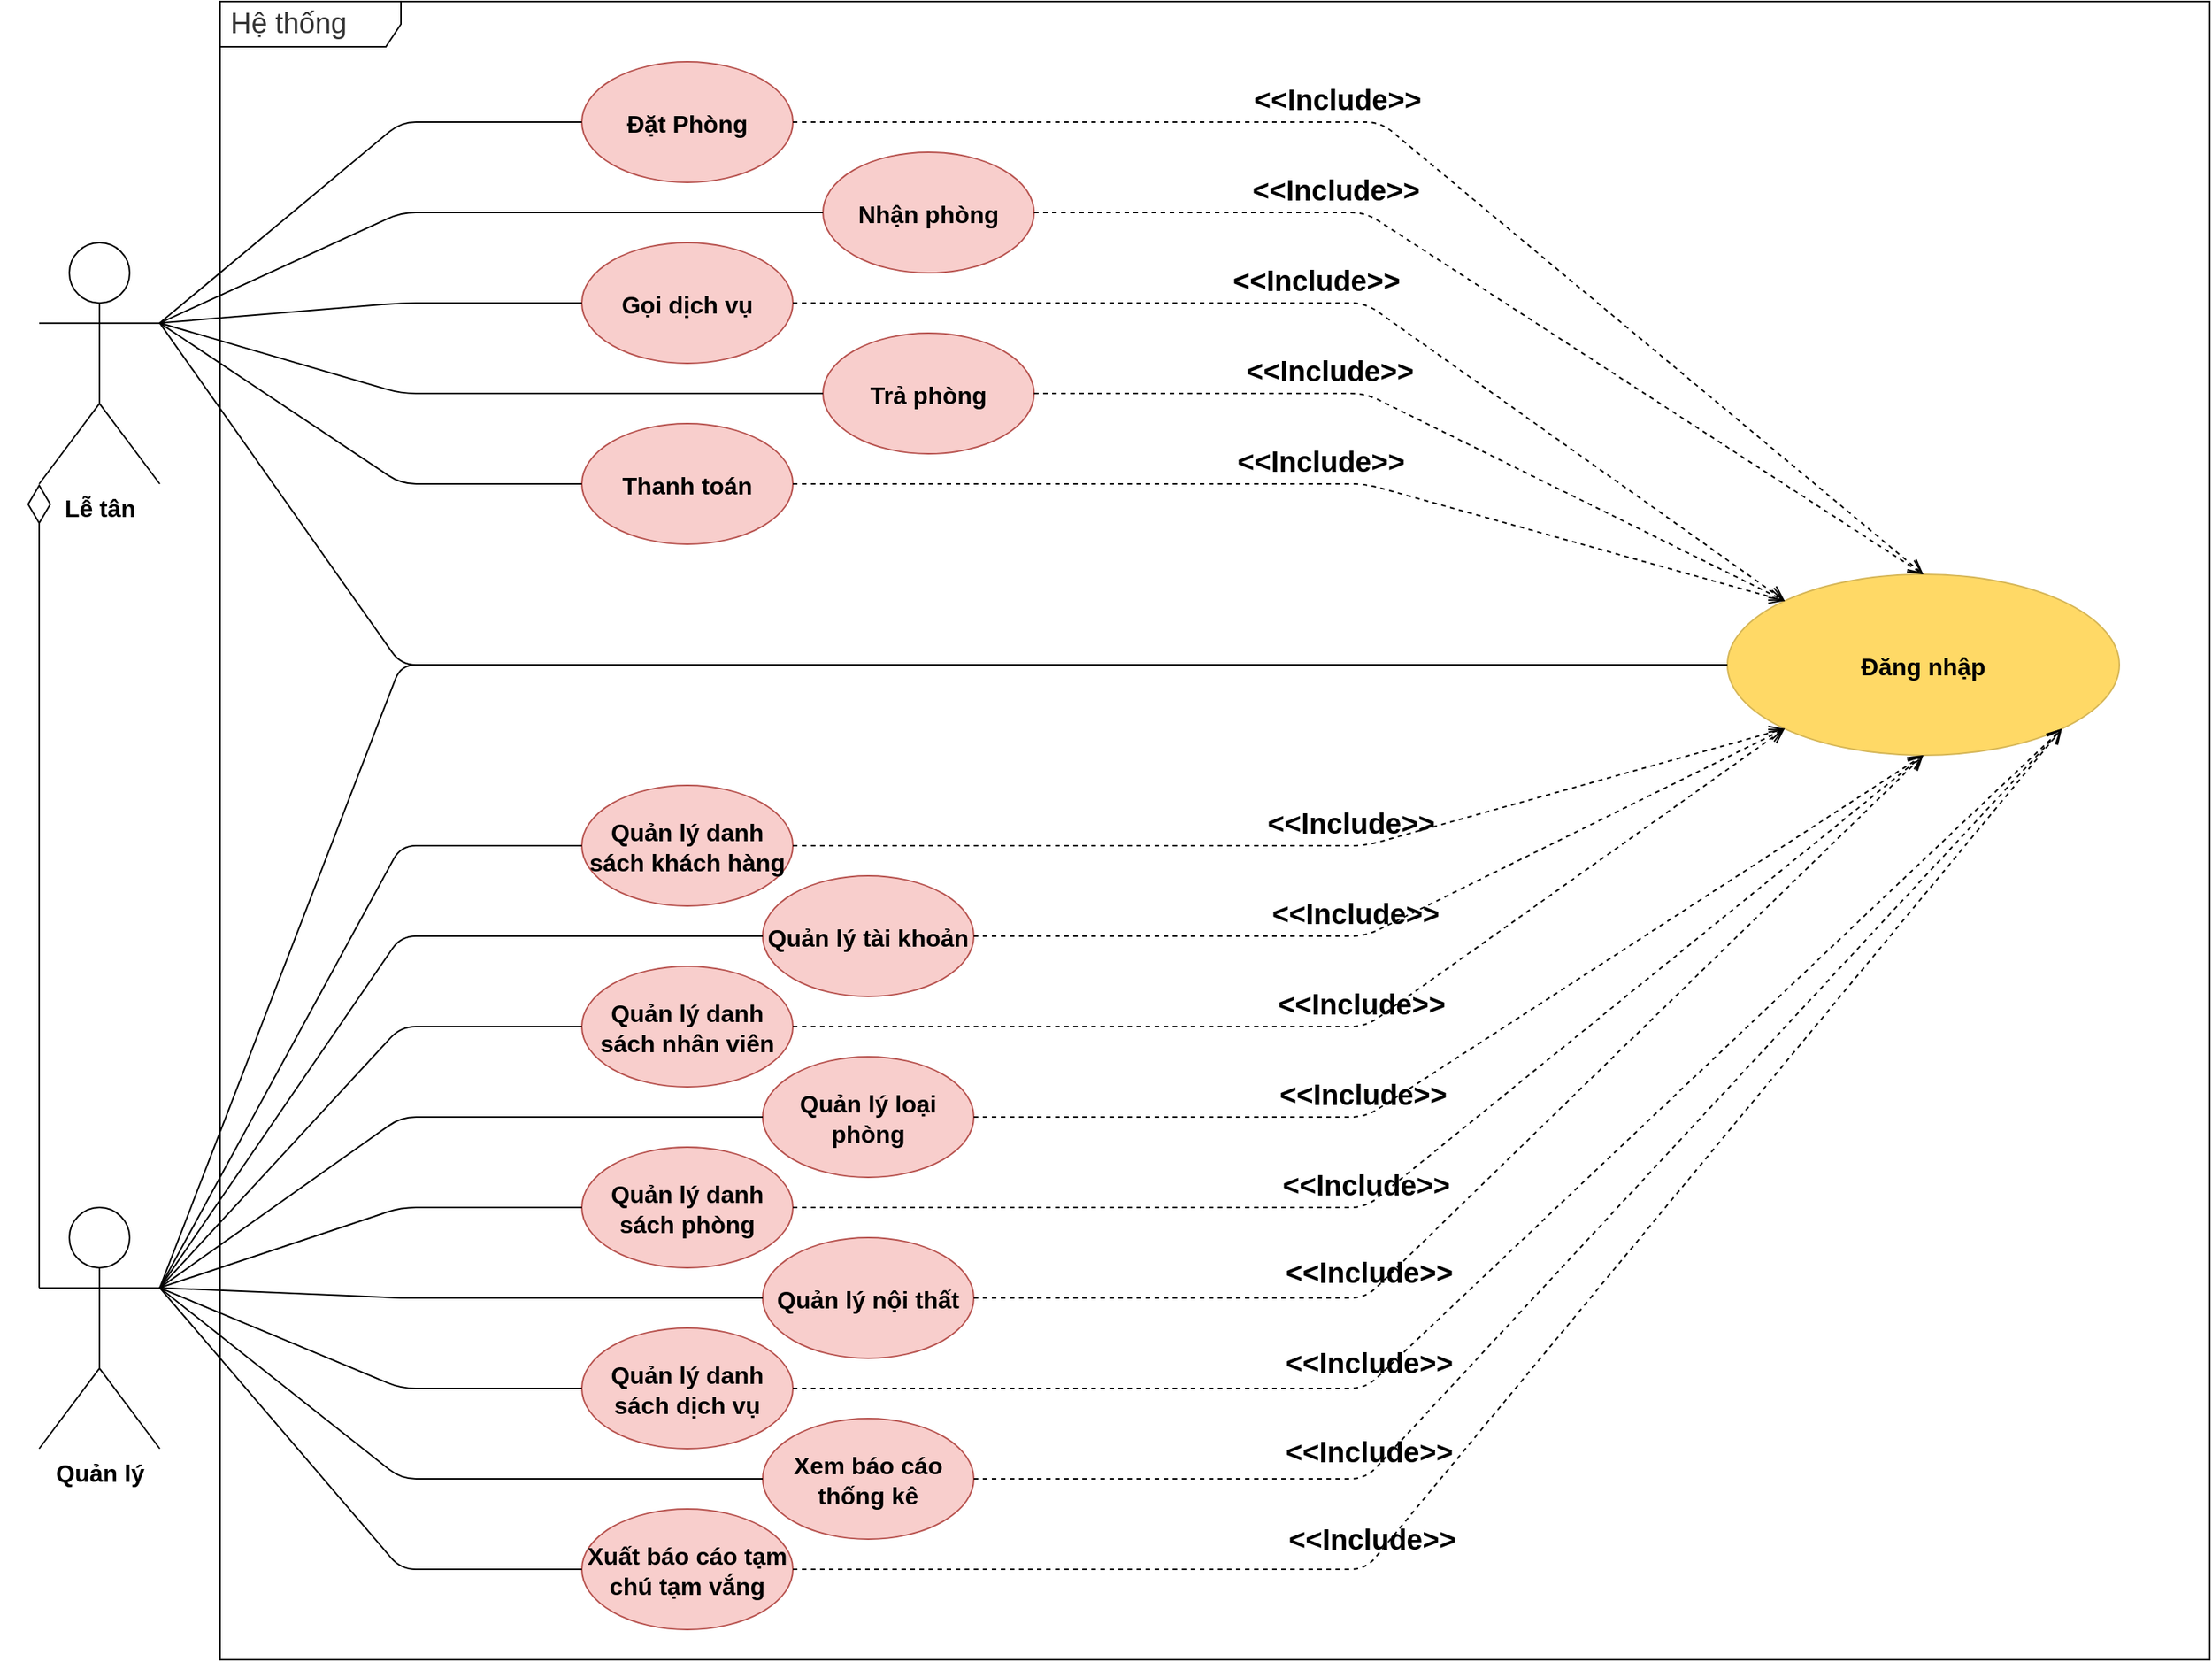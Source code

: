 <mxfile version="14.7.4" type="device"><diagram id="zi9jjdEXWY31KcCcsuhM" name="Page-1"><mxGraphModel dx="1730" dy="887" grid="1" gridSize="10" guides="1" tooltips="1" connect="1" arrows="1" fold="1" page="1" pageScale="1" pageWidth="850" pageHeight="1100" background="none" math="0" shadow="0"><root><mxCell id="0"/><mxCell id="1" parent="0"/><mxCell id="SD6cZ2J93YJvDtEjL-kz-2" value="Lễ tân" style="shape=umlActor;verticalLabelPosition=bottom;verticalAlign=top;html=1;fontStyle=1;fontSize=16;" vertex="1" parent="1"><mxGeometry x="120" y="160" width="80" height="160" as="geometry"/></mxCell><mxCell id="SD6cZ2J93YJvDtEjL-kz-3" value="Quản lý danh &#10;sách khách hàng" style="ellipse;fillColor=#f8cecc;strokeColor=#b85450;fontSize=16;spacingTop=2;horizontal=1;fontStyle=1;direction=east;labelBackgroundColor=none;whiteSpace=wrap;verticalAlign=middle;" vertex="1" parent="1"><mxGeometry x="480" y="520" width="140" height="80" as="geometry"/></mxCell><mxCell id="SD6cZ2J93YJvDtEjL-kz-4" value="Đặt Phòng" style="ellipse;fillColor=#f8cecc;strokeColor=#b85450;fontSize=16;spacingTop=2;horizontal=1;fontStyle=1;direction=east;labelBackgroundColor=none;whiteSpace=wrap;verticalAlign=middle;" vertex="1" parent="1"><mxGeometry x="480" y="40" width="140" height="80" as="geometry"/></mxCell><mxCell id="SD6cZ2J93YJvDtEjL-kz-5" value="Quản lý danh sách phòng" style="ellipse;fillColor=#f8cecc;strokeColor=#b85450;fontSize=16;spacingTop=2;horizontal=1;fontStyle=1;direction=east;labelBackgroundColor=none;whiteSpace=wrap;verticalAlign=middle;" vertex="1" parent="1"><mxGeometry x="480" y="760" width="140" height="80" as="geometry"/></mxCell><mxCell id="SD6cZ2J93YJvDtEjL-kz-6" value="Nhận phòng" style="ellipse;fillColor=#f8cecc;strokeColor=#b85450;fontSize=16;spacingTop=2;horizontal=1;fontStyle=1;direction=east;labelBackgroundColor=none;whiteSpace=wrap;verticalAlign=middle;" vertex="1" parent="1"><mxGeometry x="640" y="100" width="140" height="80" as="geometry"/></mxCell><mxCell id="SD6cZ2J93YJvDtEjL-kz-7" value="Trả phòng" style="ellipse;fillColor=#f8cecc;strokeColor=#b85450;fontSize=16;spacingTop=2;horizontal=1;fontStyle=1;direction=east;labelBackgroundColor=none;whiteSpace=wrap;verticalAlign=middle;" vertex="1" parent="1"><mxGeometry x="640" y="220" width="140" height="80" as="geometry"/></mxCell><mxCell id="SD6cZ2J93YJvDtEjL-kz-8" value="Gọi dịch vụ" style="ellipse;fillColor=#f8cecc;strokeColor=#b85450;fontSize=16;spacingTop=2;horizontal=1;fontStyle=1;direction=east;labelBackgroundColor=none;whiteSpace=wrap;verticalAlign=middle;" vertex="1" parent="1"><mxGeometry x="480" y="160" width="140" height="80" as="geometry"/></mxCell><mxCell id="SD6cZ2J93YJvDtEjL-kz-9" value="Thanh toán" style="ellipse;fillColor=#f8cecc;strokeColor=#b85450;fontSize=16;spacingTop=2;horizontal=1;fontStyle=1;direction=east;labelBackgroundColor=none;whiteSpace=wrap;verticalAlign=middle;" vertex="1" parent="1"><mxGeometry x="480" y="280" width="140" height="80" as="geometry"/></mxCell><mxCell id="SD6cZ2J93YJvDtEjL-kz-10" value="Quản lý nội thất" style="ellipse;fillColor=#f8cecc;strokeColor=#b85450;fontSize=16;spacingTop=2;horizontal=1;fontStyle=1;direction=east;labelBackgroundColor=none;whiteSpace=wrap;verticalAlign=middle;" vertex="1" parent="1"><mxGeometry x="600" y="820" width="140" height="80" as="geometry"/></mxCell><mxCell id="SD6cZ2J93YJvDtEjL-kz-11" value="Quản lý danh sách dịch vụ" style="ellipse;fillColor=#f8cecc;strokeColor=#b85450;fontSize=16;spacingTop=2;horizontal=1;fontStyle=1;direction=east;labelBackgroundColor=none;whiteSpace=wrap;verticalAlign=middle;" vertex="1" parent="1"><mxGeometry x="480" y="880" width="140" height="80" as="geometry"/></mxCell><mxCell id="SD6cZ2J93YJvDtEjL-kz-12" value="Quản lý danh sách nhân viên" style="ellipse;fillColor=#f8cecc;strokeColor=#b85450;fontSize=16;spacingTop=2;horizontal=1;fontStyle=1;direction=east;labelBackgroundColor=none;whiteSpace=wrap;verticalAlign=middle;" vertex="1" parent="1"><mxGeometry x="480" y="640" width="140" height="80" as="geometry"/></mxCell><mxCell id="SD6cZ2J93YJvDtEjL-kz-13" value="Xem báo cáo thống kê" style="ellipse;fillColor=#f8cecc;strokeColor=#b85450;fontSize=16;spacingTop=2;horizontal=1;fontStyle=1;direction=east;labelBackgroundColor=none;whiteSpace=wrap;verticalAlign=middle;" vertex="1" parent="1"><mxGeometry x="600" y="940" width="140" height="80" as="geometry"/></mxCell><mxCell id="SD6cZ2J93YJvDtEjL-kz-14" value="Xuất báo cáo tạm chú tạm vắng" style="ellipse;fillColor=#f8cecc;strokeColor=#b85450;fontSize=16;spacingTop=2;horizontal=1;fontStyle=1;direction=east;labelBackgroundColor=none;whiteSpace=wrap;verticalAlign=middle;" vertex="1" parent="1"><mxGeometry x="480" y="1000" width="140" height="80" as="geometry"/></mxCell><mxCell id="SD6cZ2J93YJvDtEjL-kz-15" value="Quản lý" style="shape=umlActor;verticalLabelPosition=bottom;verticalAlign=top;html=1;fontStyle=1;fontSize=16;" vertex="1" parent="1"><mxGeometry x="120" y="800" width="80" height="160" as="geometry"/></mxCell><mxCell id="SD6cZ2J93YJvDtEjL-kz-27" value="Quản lý tài khoản" style="ellipse;fillColor=#f8cecc;strokeColor=#b85450;fontSize=16;spacingTop=2;horizontal=1;fontStyle=1;direction=east;labelBackgroundColor=none;whiteSpace=wrap;verticalAlign=middle;" vertex="1" parent="1"><mxGeometry x="600" y="580" width="140" height="80" as="geometry"/></mxCell><mxCell id="SD6cZ2J93YJvDtEjL-kz-28" value="Quản lý loại phòng" style="ellipse;fillColor=#f8cecc;strokeColor=#b85450;fontSize=16;spacingTop=2;horizontal=1;fontStyle=1;direction=east;labelBackgroundColor=none;whiteSpace=wrap;verticalAlign=middle;" vertex="1" parent="1"><mxGeometry x="600" y="700" width="140" height="80" as="geometry"/></mxCell><mxCell id="SD6cZ2J93YJvDtEjL-kz-38" value="Đăng nhập" style="ellipse;fontSize=16;spacingTop=2;horizontal=1;fontStyle=1;direction=east;labelBackgroundColor=none;whiteSpace=wrap;verticalAlign=middle;strokeColor=#d6b656;fillColor=#FFD966;" vertex="1" parent="1"><mxGeometry x="1240" y="380" width="260" height="120" as="geometry"/></mxCell><mxCell id="SD6cZ2J93YJvDtEjL-kz-39" value="" style="edgeStyle=none;orthogonalLoop=1;jettySize=auto;exitX=0;exitY=0.5;exitDx=0;exitDy=0;endArrow=none;endFill=0;fontSize=13;spacingTop=2;horizontal=1;fontStyle=0;labelBackgroundColor=none;verticalAlign=middle;entryX=1;entryY=0.333;entryDx=0;entryDy=0;entryPerimeter=0;" edge="1" parent="1" source="SD6cZ2J93YJvDtEjL-kz-4" target="SD6cZ2J93YJvDtEjL-kz-2"><mxGeometry relative="1" as="geometry"><mxPoint x="-375" y="263.333" as="sourcePoint"/><mxPoint x="240" y="240" as="targetPoint"/><Array as="points"><mxPoint x="360" y="80"/></Array></mxGeometry></mxCell><mxCell id="SD6cZ2J93YJvDtEjL-kz-40" value="" style="edgeStyle=none;orthogonalLoop=1;jettySize=auto;exitX=0;exitY=0.5;exitDx=0;exitDy=0;endArrow=none;endFill=0;fontSize=13;spacingTop=2;horizontal=1;fontStyle=0;labelBackgroundColor=none;verticalAlign=middle;entryX=1;entryY=0.333;entryDx=0;entryDy=0;entryPerimeter=0;" edge="1" parent="1" source="SD6cZ2J93YJvDtEjL-kz-6" target="SD6cZ2J93YJvDtEjL-kz-2"><mxGeometry relative="1" as="geometry"><mxPoint x="490" y="90" as="sourcePoint"/><mxPoint x="210" y="223.333" as="targetPoint"/><Array as="points"><mxPoint x="360" y="140"/></Array></mxGeometry></mxCell><mxCell id="SD6cZ2J93YJvDtEjL-kz-41" value="" style="edgeStyle=none;orthogonalLoop=1;jettySize=auto;exitX=0;exitY=0.5;exitDx=0;exitDy=0;endArrow=none;endFill=0;fontSize=13;spacingTop=2;horizontal=1;fontStyle=0;labelBackgroundColor=none;verticalAlign=middle;entryX=1;entryY=0.333;entryDx=0;entryDy=0;entryPerimeter=0;" edge="1" parent="1" source="SD6cZ2J93YJvDtEjL-kz-8" target="SD6cZ2J93YJvDtEjL-kz-2"><mxGeometry relative="1" as="geometry"><mxPoint x="650" y="170" as="sourcePoint"/><mxPoint x="210" y="223.333" as="targetPoint"/><Array as="points"><mxPoint x="360" y="200"/></Array></mxGeometry></mxCell><mxCell id="SD6cZ2J93YJvDtEjL-kz-42" value="" style="edgeStyle=none;orthogonalLoop=1;jettySize=auto;exitX=0;exitY=0.5;exitDx=0;exitDy=0;endArrow=none;endFill=0;fontSize=13;spacingTop=2;horizontal=1;fontStyle=0;labelBackgroundColor=none;verticalAlign=middle;entryX=1;entryY=0.333;entryDx=0;entryDy=0;entryPerimeter=0;" edge="1" parent="1" source="SD6cZ2J93YJvDtEjL-kz-7" target="SD6cZ2J93YJvDtEjL-kz-2"><mxGeometry relative="1" as="geometry"><mxPoint x="490" y="250" as="sourcePoint"/><mxPoint x="210" y="223.333" as="targetPoint"/><Array as="points"><mxPoint x="360" y="260"/></Array></mxGeometry></mxCell><mxCell id="SD6cZ2J93YJvDtEjL-kz-43" value="" style="edgeStyle=none;orthogonalLoop=1;jettySize=auto;exitX=0;exitY=0.5;exitDx=0;exitDy=0;endArrow=none;endFill=0;fontSize=13;spacingTop=2;horizontal=1;fontStyle=0;labelBackgroundColor=none;verticalAlign=middle;entryX=1;entryY=0.333;entryDx=0;entryDy=0;entryPerimeter=0;" edge="1" parent="1" source="SD6cZ2J93YJvDtEjL-kz-9" target="SD6cZ2J93YJvDtEjL-kz-2"><mxGeometry relative="1" as="geometry"><mxPoint x="650" y="330" as="sourcePoint"/><mxPoint x="210" y="223.333" as="targetPoint"/><Array as="points"><mxPoint x="360" y="320"/></Array></mxGeometry></mxCell><mxCell id="SD6cZ2J93YJvDtEjL-kz-44" value="" style="edgeStyle=none;orthogonalLoop=1;jettySize=auto;exitX=0;exitY=0.5;exitDx=0;exitDy=0;endArrow=none;endFill=0;fontSize=13;spacingTop=2;horizontal=1;fontStyle=0;labelBackgroundColor=none;verticalAlign=middle;entryX=1;entryY=0.333;entryDx=0;entryDy=0;entryPerimeter=0;" edge="1" parent="1" source="SD6cZ2J93YJvDtEjL-kz-3" target="SD6cZ2J93YJvDtEjL-kz-15"><mxGeometry relative="1" as="geometry"><mxPoint x="490" y="410" as="sourcePoint"/><mxPoint x="210" y="223.333" as="targetPoint"/><Array as="points"><mxPoint x="360" y="560"/></Array></mxGeometry></mxCell><mxCell id="SD6cZ2J93YJvDtEjL-kz-45" value="" style="edgeStyle=none;orthogonalLoop=1;jettySize=auto;exitX=0;exitY=0.5;exitDx=0;exitDy=0;endArrow=none;endFill=0;fontSize=13;spacingTop=2;horizontal=1;fontStyle=0;labelBackgroundColor=none;verticalAlign=middle;entryX=1;entryY=0.333;entryDx=0;entryDy=0;entryPerimeter=0;" edge="1" parent="1" source="SD6cZ2J93YJvDtEjL-kz-27" target="SD6cZ2J93YJvDtEjL-kz-15"><mxGeometry relative="1" as="geometry"><mxPoint x="490" y="570" as="sourcePoint"/><mxPoint x="210" y="863.333" as="targetPoint"/><Array as="points"><mxPoint x="360" y="620"/></Array></mxGeometry></mxCell><mxCell id="SD6cZ2J93YJvDtEjL-kz-46" value="" style="edgeStyle=none;orthogonalLoop=1;jettySize=auto;exitX=0;exitY=0.5;exitDx=0;exitDy=0;endArrow=none;endFill=0;fontSize=13;spacingTop=2;horizontal=1;fontStyle=0;labelBackgroundColor=none;verticalAlign=middle;entryX=1;entryY=0.333;entryDx=0;entryDy=0;entryPerimeter=0;" edge="1" parent="1" source="SD6cZ2J93YJvDtEjL-kz-12" target="SD6cZ2J93YJvDtEjL-kz-15"><mxGeometry relative="1" as="geometry"><mxPoint x="650" y="650" as="sourcePoint"/><mxPoint x="210" y="863.333" as="targetPoint"/><Array as="points"><mxPoint x="360" y="680"/></Array></mxGeometry></mxCell><mxCell id="SD6cZ2J93YJvDtEjL-kz-47" value="" style="edgeStyle=none;orthogonalLoop=1;jettySize=auto;exitX=0;exitY=0.5;exitDx=0;exitDy=0;endArrow=none;endFill=0;fontSize=13;spacingTop=2;horizontal=1;fontStyle=0;labelBackgroundColor=none;verticalAlign=middle;entryX=1;entryY=0.333;entryDx=0;entryDy=0;entryPerimeter=0;" edge="1" parent="1" source="SD6cZ2J93YJvDtEjL-kz-28" target="SD6cZ2J93YJvDtEjL-kz-15"><mxGeometry relative="1" as="geometry"><mxPoint x="490" y="735" as="sourcePoint"/><mxPoint x="210" y="863.333" as="targetPoint"/><Array as="points"><mxPoint x="360" y="740"/></Array></mxGeometry></mxCell><mxCell id="SD6cZ2J93YJvDtEjL-kz-48" value="" style="edgeStyle=none;orthogonalLoop=1;jettySize=auto;exitX=0;exitY=0.5;exitDx=0;exitDy=0;endArrow=none;endFill=0;fontSize=13;spacingTop=2;horizontal=1;fontStyle=0;labelBackgroundColor=none;verticalAlign=middle;entryX=1;entryY=0.333;entryDx=0;entryDy=0;entryPerimeter=0;" edge="1" parent="1" source="SD6cZ2J93YJvDtEjL-kz-5" target="SD6cZ2J93YJvDtEjL-kz-15"><mxGeometry relative="1" as="geometry"><mxPoint x="650" y="810" as="sourcePoint"/><mxPoint x="210" y="863.333" as="targetPoint"/><Array as="points"><mxPoint x="360" y="800"/></Array></mxGeometry></mxCell><mxCell id="SD6cZ2J93YJvDtEjL-kz-49" value="" style="edgeStyle=none;orthogonalLoop=1;jettySize=auto;exitX=0;exitY=0.5;exitDx=0;exitDy=0;endArrow=none;endFill=0;fontSize=13;spacingTop=2;horizontal=1;fontStyle=0;labelBackgroundColor=none;verticalAlign=middle;entryX=1;entryY=0.333;entryDx=0;entryDy=0;entryPerimeter=0;" edge="1" parent="1" source="SD6cZ2J93YJvDtEjL-kz-10" target="SD6cZ2J93YJvDtEjL-kz-15"><mxGeometry relative="1" as="geometry"><mxPoint x="490" y="890" as="sourcePoint"/><mxPoint x="210" y="863.333" as="targetPoint"/><Array as="points"><mxPoint x="360" y="860"/></Array></mxGeometry></mxCell><mxCell id="SD6cZ2J93YJvDtEjL-kz-50" value="" style="edgeStyle=none;orthogonalLoop=1;jettySize=auto;exitX=0;exitY=0.5;exitDx=0;exitDy=0;endArrow=none;endFill=0;fontSize=13;spacingTop=2;horizontal=1;fontStyle=0;labelBackgroundColor=none;verticalAlign=middle;entryX=1;entryY=0.333;entryDx=0;entryDy=0;entryPerimeter=0;" edge="1" parent="1" source="SD6cZ2J93YJvDtEjL-kz-11" target="SD6cZ2J93YJvDtEjL-kz-15"><mxGeometry relative="1" as="geometry"><mxPoint x="650" y="970" as="sourcePoint"/><mxPoint x="210" y="863.333" as="targetPoint"/><Array as="points"><mxPoint x="360" y="920"/></Array></mxGeometry></mxCell><mxCell id="SD6cZ2J93YJvDtEjL-kz-51" value="" style="edgeStyle=none;orthogonalLoop=1;jettySize=auto;exitX=0;exitY=0.5;exitDx=0;exitDy=0;endArrow=none;endFill=0;fontSize=13;spacingTop=2;horizontal=1;fontStyle=0;labelBackgroundColor=none;verticalAlign=middle;entryX=1;entryY=0.333;entryDx=0;entryDy=0;entryPerimeter=0;" edge="1" parent="1" source="SD6cZ2J93YJvDtEjL-kz-13" target="SD6cZ2J93YJvDtEjL-kz-15"><mxGeometry relative="1" as="geometry"><mxPoint x="490" y="1050" as="sourcePoint"/><mxPoint x="210" y="863.333" as="targetPoint"/><Array as="points"><mxPoint x="360" y="980"/></Array></mxGeometry></mxCell><mxCell id="SD6cZ2J93YJvDtEjL-kz-52" value="" style="edgeStyle=none;orthogonalLoop=1;jettySize=auto;exitX=0;exitY=0.5;exitDx=0;exitDy=0;endArrow=none;endFill=0;fontSize=13;spacingTop=2;horizontal=1;fontStyle=0;labelBackgroundColor=none;verticalAlign=middle;entryX=1;entryY=0.333;entryDx=0;entryDy=0;entryPerimeter=0;" edge="1" parent="1" source="SD6cZ2J93YJvDtEjL-kz-14" target="SD6cZ2J93YJvDtEjL-kz-15"><mxGeometry relative="1" as="geometry"><mxPoint x="650" y="1130" as="sourcePoint"/><mxPoint x="210" y="863.333" as="targetPoint"/><Array as="points"><mxPoint x="360" y="1040"/></Array></mxGeometry></mxCell><mxCell id="SD6cZ2J93YJvDtEjL-kz-59" value="&amp;lt;&amp;lt;Include&amp;gt;&amp;gt;" style="endArrow=open;startArrow=none;endFill=0;startFill=0;endSize=8;html=1;verticalAlign=bottom;dashed=1;labelBackgroundColor=none;fontSize=19;entryX=0.5;entryY=0;entryDx=0;entryDy=0;exitX=1;exitY=0.5;exitDx=0;exitDy=0;fontStyle=1" edge="1" parent="1" source="SD6cZ2J93YJvDtEjL-kz-4" target="SD6cZ2J93YJvDtEjL-kz-38"><mxGeometry x="-0.16" width="160" relative="1" as="geometry"><mxPoint x="600" y="430" as="sourcePoint"/><mxPoint x="980" y="500" as="targetPoint"/><Array as="points"><mxPoint x="1010" y="80"/></Array><mxPoint as="offset"/></mxGeometry></mxCell><mxCell id="SD6cZ2J93YJvDtEjL-kz-60" value="&amp;lt;&amp;lt;Include&amp;gt;&amp;gt;" style="endArrow=open;startArrow=none;endFill=0;startFill=0;endSize=8;html=1;verticalAlign=bottom;dashed=1;labelBackgroundColor=none;fontSize=19;entryX=0.5;entryY=0;entryDx=0;entryDy=0;exitX=1;exitY=0.5;exitDx=0;exitDy=0;fontStyle=1" edge="1" parent="1" source="SD6cZ2J93YJvDtEjL-kz-6" target="SD6cZ2J93YJvDtEjL-kz-38"><mxGeometry x="-0.396" width="160" relative="1" as="geometry"><mxPoint x="610" y="90" as="sourcePoint"/><mxPoint x="1420" y="450" as="targetPoint"/><Array as="points"><mxPoint x="1000" y="140"/></Array><mxPoint as="offset"/></mxGeometry></mxCell><mxCell id="SD6cZ2J93YJvDtEjL-kz-61" value="&amp;lt;&amp;lt;Include&amp;gt;&amp;gt;" style="endArrow=open;startArrow=none;endFill=0;startFill=0;endSize=8;html=1;verticalAlign=bottom;dashed=1;labelBackgroundColor=none;fontSize=19;exitX=1;exitY=0.5;exitDx=0;exitDy=0;fontStyle=1;entryX=0;entryY=0;entryDx=0;entryDy=0;" edge="1" parent="1" source="SD6cZ2J93YJvDtEjL-kz-8" target="SD6cZ2J93YJvDtEjL-kz-38"><mxGeometry x="-0.037" width="160" relative="1" as="geometry"><mxPoint x="770" y="170" as="sourcePoint"/><mxPoint x="1360" y="460" as="targetPoint"/><Array as="points"><mxPoint x="1000" y="200"/></Array><mxPoint as="offset"/></mxGeometry></mxCell><mxCell id="SD6cZ2J93YJvDtEjL-kz-62" value="&amp;lt;&amp;lt;Include&amp;gt;&amp;gt;" style="endArrow=open;startArrow=none;endFill=0;startFill=0;endSize=8;html=1;verticalAlign=bottom;dashed=1;labelBackgroundColor=none;fontSize=19;entryX=0;entryY=0;entryDx=0;entryDy=0;exitX=1;exitY=0.5;exitDx=0;exitDy=0;fontStyle=1" edge="1" parent="1" source="SD6cZ2J93YJvDtEjL-kz-7" target="SD6cZ2J93YJvDtEjL-kz-38"><mxGeometry x="-0.26" width="160" relative="1" as="geometry"><mxPoint x="610" y="250" as="sourcePoint"/><mxPoint x="1440" y="470" as="targetPoint"/><Array as="points"><mxPoint x="1000" y="260"/></Array><mxPoint as="offset"/></mxGeometry></mxCell><mxCell id="SD6cZ2J93YJvDtEjL-kz-63" value="&amp;lt;&amp;lt;Include&amp;gt;&amp;gt;" style="endArrow=open;startArrow=none;endFill=0;startFill=0;endSize=8;html=1;verticalAlign=bottom;dashed=1;labelBackgroundColor=none;fontSize=19;entryX=0;entryY=0;entryDx=0;entryDy=0;exitX=1;exitY=0.5;exitDx=0;exitDy=0;fontStyle=1" edge="1" parent="1" source="SD6cZ2J93YJvDtEjL-kz-9" target="SD6cZ2J93YJvDtEjL-kz-38"><mxGeometry x="0.046" width="160" relative="1" as="geometry"><mxPoint x="770" y="330" as="sourcePoint"/><mxPoint x="1450" y="480" as="targetPoint"/><Array as="points"><mxPoint x="1000" y="320"/></Array><mxPoint as="offset"/></mxGeometry></mxCell><mxCell id="SD6cZ2J93YJvDtEjL-kz-64" value="&amp;lt;&amp;lt;Include&amp;gt;&amp;gt;" style="endArrow=open;startArrow=none;endFill=0;startFill=0;endSize=8;html=1;verticalAlign=bottom;dashed=1;labelBackgroundColor=none;fontSize=19;entryX=0;entryY=1;entryDx=0;entryDy=0;exitX=1;exitY=0.5;exitDx=0;exitDy=0;fontStyle=1" edge="1" parent="1" source="SD6cZ2J93YJvDtEjL-kz-3" target="SD6cZ2J93YJvDtEjL-kz-38"><mxGeometry x="0.106" width="160" relative="1" as="geometry"><mxPoint x="610" y="410" as="sourcePoint"/><mxPoint x="1328.076" y="467.574" as="targetPoint"/><Array as="points"><mxPoint x="1000" y="560"/></Array><mxPoint as="offset"/></mxGeometry></mxCell><mxCell id="SD6cZ2J93YJvDtEjL-kz-65" value="&amp;lt;&amp;lt;Include&amp;gt;&amp;gt;" style="endArrow=open;startArrow=none;endFill=0;startFill=0;endSize=8;html=1;verticalAlign=bottom;dashed=1;labelBackgroundColor=none;fontSize=19;entryX=0;entryY=1;entryDx=0;entryDy=0;exitX=1;exitY=0.5;exitDx=0;exitDy=0;fontStyle=1" edge="1" parent="1" source="SD6cZ2J93YJvDtEjL-kz-27" target="SD6cZ2J93YJvDtEjL-kz-38"><mxGeometry x="-0.115" width="160" relative="1" as="geometry"><mxPoint x="610" y="570" as="sourcePoint"/><mxPoint x="1328.076" y="552.426" as="targetPoint"/><Array as="points"><mxPoint x="1000" y="620"/></Array><mxPoint as="offset"/></mxGeometry></mxCell><mxCell id="SD6cZ2J93YJvDtEjL-kz-66" value="&amp;lt;&amp;lt;Include&amp;gt;&amp;gt;" style="endArrow=open;startArrow=none;endFill=0;startFill=0;endSize=8;html=1;verticalAlign=bottom;dashed=1;labelBackgroundColor=none;fontSize=19;entryX=0;entryY=1;entryDx=0;entryDy=0;exitX=1;exitY=0.5;exitDx=0;exitDy=0;fontStyle=1" edge="1" parent="1" source="SD6cZ2J93YJvDtEjL-kz-12" target="SD6cZ2J93YJvDtEjL-kz-38"><mxGeometry x="0.046" width="160" relative="1" as="geometry"><mxPoint x="770" y="650" as="sourcePoint"/><mxPoint x="1328.076" y="552.426" as="targetPoint"/><Array as="points"><mxPoint x="1000" y="680"/></Array><mxPoint as="offset"/></mxGeometry></mxCell><mxCell id="SD6cZ2J93YJvDtEjL-kz-67" value="&amp;lt;&amp;lt;Include&amp;gt;&amp;gt;" style="endArrow=open;startArrow=none;endFill=0;startFill=0;endSize=8;html=1;verticalAlign=bottom;dashed=1;labelBackgroundColor=none;fontSize=19;entryX=0.5;entryY=1;entryDx=0;entryDy=0;exitX=1;exitY=0.5;exitDx=0;exitDy=0;fontStyle=1" edge="1" parent="1" source="SD6cZ2J93YJvDtEjL-kz-28" target="SD6cZ2J93YJvDtEjL-kz-38"><mxGeometry x="-0.265" width="160" relative="1" as="geometry"><mxPoint x="610.0" y="730" as="sourcePoint"/><mxPoint x="1328.285" y="552.523" as="targetPoint"/><Array as="points"><mxPoint x="1000" y="740"/></Array><mxPoint as="offset"/></mxGeometry></mxCell><mxCell id="SD6cZ2J93YJvDtEjL-kz-68" value="&amp;lt;&amp;lt;Include&amp;gt;&amp;gt;" style="endArrow=open;startArrow=none;endFill=0;startFill=0;endSize=8;html=1;verticalAlign=bottom;dashed=1;labelBackgroundColor=none;fontSize=19;entryX=0.5;entryY=1;entryDx=0;entryDy=0;exitX=1;exitY=0.5;exitDx=0;exitDy=0;fontStyle=1" edge="1" parent="1" source="SD6cZ2J93YJvDtEjL-kz-5" target="SD6cZ2J93YJvDtEjL-kz-38"><mxGeometry x="-0.111" width="160" relative="1" as="geometry"><mxPoint x="770.0" y="810" as="sourcePoint"/><mxPoint x="1420" y="570" as="targetPoint"/><Array as="points"><mxPoint x="1000" y="800"/></Array><mxPoint as="offset"/></mxGeometry></mxCell><mxCell id="SD6cZ2J93YJvDtEjL-kz-69" value="&amp;lt;&amp;lt;Include&amp;gt;&amp;gt;" style="endArrow=open;startArrow=none;endFill=0;startFill=0;endSize=8;html=1;verticalAlign=bottom;dashed=1;labelBackgroundColor=none;fontSize=19;entryX=0.5;entryY=1;entryDx=0;entryDy=0;exitX=1;exitY=0.5;exitDx=0;exitDy=0;fontStyle=1" edge="1" parent="1" source="SD6cZ2J93YJvDtEjL-kz-10" target="SD6cZ2J93YJvDtEjL-kz-38"><mxGeometry x="-0.323" width="160" relative="1" as="geometry"><mxPoint x="610.0" y="890" as="sourcePoint"/><mxPoint x="1420" y="570" as="targetPoint"/><Array as="points"><mxPoint x="1000" y="860"/></Array><mxPoint as="offset"/></mxGeometry></mxCell><mxCell id="SD6cZ2J93YJvDtEjL-kz-70" value="&amp;lt;&amp;lt;Include&amp;gt;&amp;gt;" style="endArrow=open;startArrow=none;endFill=0;startFill=0;endSize=8;html=1;verticalAlign=bottom;dashed=1;labelBackgroundColor=none;fontSize=19;entryX=1;entryY=1;entryDx=0;entryDy=0;exitX=1;exitY=0.5;exitDx=0;exitDy=0;fontStyle=1" edge="1" parent="1" source="SD6cZ2J93YJvDtEjL-kz-11" target="SD6cZ2J93YJvDtEjL-kz-38"><mxGeometry x="-0.246" width="160" relative="1" as="geometry"><mxPoint x="770.0" y="970" as="sourcePoint"/><mxPoint x="1420" y="570" as="targetPoint"/><Array as="points"><mxPoint x="1000" y="920"/></Array><mxPoint as="offset"/></mxGeometry></mxCell><mxCell id="SD6cZ2J93YJvDtEjL-kz-71" value="&amp;lt;&amp;lt;Include&amp;gt;&amp;gt;" style="endArrow=open;startArrow=none;endFill=0;startFill=0;endSize=8;html=1;verticalAlign=bottom;dashed=1;labelBackgroundColor=none;fontSize=19;exitX=1;exitY=0.5;exitDx=0;exitDy=0;fontStyle=1;entryX=1;entryY=1;entryDx=0;entryDy=0;" edge="1" parent="1" source="SD6cZ2J93YJvDtEjL-kz-13" target="SD6cZ2J93YJvDtEjL-kz-38"><mxGeometry x="-0.439" width="160" relative="1" as="geometry"><mxPoint x="610.0" y="1050" as="sourcePoint"/><mxPoint x="1500" y="540" as="targetPoint"/><Array as="points"><mxPoint x="1000" y="980"/></Array><mxPoint as="offset"/></mxGeometry></mxCell><mxCell id="SD6cZ2J93YJvDtEjL-kz-72" value="&amp;lt;&amp;lt;Include&amp;gt;&amp;gt;" style="endArrow=open;startArrow=none;endFill=0;startFill=0;endSize=8;html=1;verticalAlign=bottom;dashed=1;labelBackgroundColor=none;fontSize=19;exitX=1;exitY=0.5;exitDx=0;exitDy=0;fontStyle=1;entryX=1;entryY=1;entryDx=0;entryDy=0;" edge="1" parent="1" source="SD6cZ2J93YJvDtEjL-kz-14" target="SD6cZ2J93YJvDtEjL-kz-38"><mxGeometry x="-0.301" width="160" relative="1" as="geometry"><mxPoint x="770.0" y="1130" as="sourcePoint"/><mxPoint x="1500" y="540" as="targetPoint"/><Array as="points"><mxPoint x="1000" y="1040"/></Array><mxPoint as="offset"/></mxGeometry></mxCell><mxCell id="SD6cZ2J93YJvDtEjL-kz-73" value="" style="edgeStyle=none;orthogonalLoop=1;jettySize=auto;exitX=0;exitY=0.5;exitDx=0;exitDy=0;endArrow=none;endFill=0;fontSize=13;spacingTop=2;horizontal=1;fontStyle=0;labelBackgroundColor=none;verticalAlign=middle;entryX=1;entryY=0.333;entryDx=0;entryDy=0;entryPerimeter=0;" edge="1" parent="1" source="SD6cZ2J93YJvDtEjL-kz-38" target="SD6cZ2J93YJvDtEjL-kz-2"><mxGeometry relative="1" as="geometry"><mxPoint x="490.0" y="570" as="sourcePoint"/><mxPoint x="250" y="330" as="targetPoint"/><Array as="points"><mxPoint x="360" y="440"/></Array></mxGeometry></mxCell><mxCell id="SD6cZ2J93YJvDtEjL-kz-74" value="" style="edgeStyle=none;orthogonalLoop=1;jettySize=auto;exitX=0;exitY=0.5;exitDx=0;exitDy=0;endArrow=none;endFill=0;fontSize=13;spacingTop=2;horizontal=1;fontStyle=0;labelBackgroundColor=none;verticalAlign=middle;entryX=1;entryY=0.333;entryDx=0;entryDy=0;entryPerimeter=0;" edge="1" parent="1" source="SD6cZ2J93YJvDtEjL-kz-38" target="SD6cZ2J93YJvDtEjL-kz-15"><mxGeometry relative="1" as="geometry"><mxPoint x="1290" y="510" as="sourcePoint"/><mxPoint x="210" y="223.333" as="targetPoint"/><Array as="points"><mxPoint x="360" y="440"/></Array></mxGeometry></mxCell><mxCell id="SD6cZ2J93YJvDtEjL-kz-75" value="Hệ thống" style="shape=umlFrame;whiteSpace=wrap;html=1;width=120;height=30;boundedLbl=1;verticalAlign=middle;align=left;spacingLeft=5;fontSize=19;swimlaneFillColor=none;fontColor=#333333;shadow=0;sketch=0;fillColor=#FFFFFF;strokeWidth=1;perimeterSpacing=0;" vertex="1" parent="1"><mxGeometry x="240" width="1320" height="1100" as="geometry"/></mxCell><mxCell id="SD6cZ2J93YJvDtEjL-kz-77" value="" style="endArrow=diamondThin;endFill=0;endSize=24;html=1;fontSize=19;exitX=0;exitY=0.333;exitDx=0;exitDy=0;exitPerimeter=0;entryX=0;entryY=1;entryDx=0;entryDy=0;entryPerimeter=0;" edge="1" parent="1" source="SD6cZ2J93YJvDtEjL-kz-15" target="SD6cZ2J93YJvDtEjL-kz-2"><mxGeometry width="160" relative="1" as="geometry"><mxPoint x="690" y="510" as="sourcePoint"/><mxPoint x="850" y="510" as="targetPoint"/></mxGeometry></mxCell></root></mxGraphModel></diagram></mxfile>